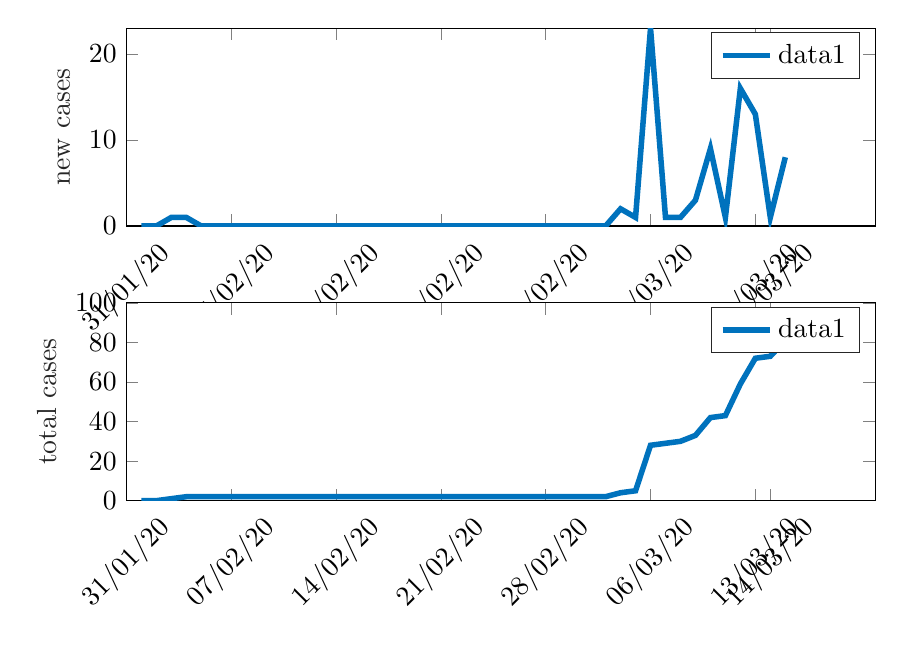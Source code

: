 % This file was created by matlab2tikz.
%
\definecolor{mycolor1}{rgb}{0.0,0.447,0.741}%
%
\begin{tikzpicture}

\begin{axis}[%
width=9.509cm,
height=2.512cm,
at={(0cm,3.488cm)},
scale only axis,
xmin=0,
xmax=50,
xtick={0,7,14,21,28,35,42,43},
xticklabels={{31/01/20},{07/02/20},{14/02/20},{21/02/20},{28/02/20},{06/03/20},{13/03/20},{14/03/20}},
xticklabel style={rotate=45},
ymin=0,
ymax=23,
ylabel style={font=\color{white!15!black}},
ylabel={new cases},
axis background/.style={fill=white},
legend style={legend cell align=left, align=left, draw=white!15!black}
]
\addplot [color=mycolor1, line width=2.0pt]
  table[row sep=crcr]{%
1	0\\
2	0\\
3	1\\
4	1\\
5	0\\
32	0\\
33	2\\
34	1\\
35	23\\
36	1\\
37	1\\
38	3\\
39	9\\
40	1\\
41	16\\
42	13\\
43	1\\
44	8\\
};
\addlegendentry{data1}

\end{axis}

\begin{axis}[%
width=9.509cm,
height=2.512cm,
at={(0cm,0cm)},
scale only axis,
xmin=0,
xmax=50,
xtick={0,7,14,21,28,35,42,43},
xticklabels={{31/01/20},{07/02/20},{14/02/20},{21/02/20},{28/02/20},{06/03/20},{13/03/20},{14/03/20}},
xticklabel style={rotate=45},
ymin=0,
ymax=100,
ylabel style={font=\color{white!15!black}},
ylabel={total cases},
axis background/.style={fill=white},
legend style={legend cell align=left, align=left, draw=white!15!black}
]
\addplot [color=mycolor1, line width=2.0pt]
  table[row sep=crcr]{%
1	0\\
2	0\\
4	2\\
32	2\\
33	4\\
34	5\\
35	28\\
37	30\\
38	33\\
39	42\\
40	43\\
41	59\\
42	72\\
43	73\\
44	81\\
};
\addlegendentry{data1}

\end{axis}
\end{tikzpicture}%